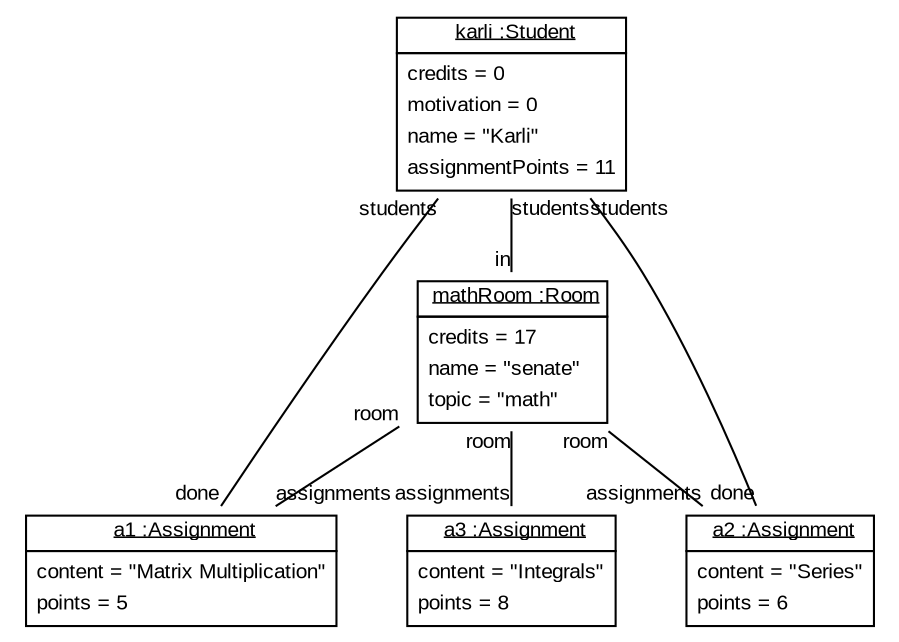 graph ObjectDiagram {
   node [shape = none, fontsize = 10, fontname = "Arial"];
   edge [fontsize = 10, fontname = "Arial"];
   compound=true;

karli [label=<<table border='0' cellborder='1' cellspacing='0'> <tr> <td href="../examples/org/sdmlib/examples/studyrightWithAssignments/model/Student.java"> <u>karli :Student</u></td></tr><tr><td><table border='0' cellborder='0' cellspacing='0'><tr><td align='left'>credits = 0</td></tr><tr><td align='left'>motivation = 0</td></tr><tr><td align='left'>name = "Karli"</td></tr><tr><td align='left'>assignmentPoints = 11</td></tr></table></td></tr></table>>];
mathRoom [label=<<table border='0' cellborder='1' cellspacing='0'> <tr> <td href="../examples/org/sdmlib/examples/studyrightWithAssignments/model/Room.java"> <u>mathRoom :Room</u></td></tr><tr><td><table border='0' cellborder='0' cellspacing='0'><tr><td align='left'>credits = 17</td></tr><tr><td align='left'>name = "senate"</td></tr><tr><td align='left'>topic = "math"</td></tr></table></td></tr></table>>];
a1 [label=<<table border='0' cellborder='1' cellspacing='0'> <tr> <td href="../examples/org/sdmlib/examples/studyrightWithAssignments/model/Assignment.java"> <u>a1 :Assignment</u></td></tr><tr><td><table border='0' cellborder='0' cellspacing='0'><tr><td align='left'>content = "Matrix Multiplication"</td></tr><tr><td align='left'>points = 5</td></tr></table></td></tr></table>>];
a2 [label=<<table border='0' cellborder='1' cellspacing='0'> <tr> <td href="../examples/org/sdmlib/examples/studyrightWithAssignments/model/Assignment.java"> <u>a2 :Assignment</u></td></tr><tr><td><table border='0' cellborder='0' cellspacing='0'><tr><td align='left'>content = "Series"</td></tr><tr><td align='left'>points = 6</td></tr></table></td></tr></table>>];
a3 [label=<<table border='0' cellborder='1' cellspacing='0'> <tr> <td href="../examples/org/sdmlib/examples/studyrightWithAssignments/model/Assignment.java"> <u>a3 :Assignment</u></td></tr><tr><td><table border='0' cellborder='0' cellspacing='0'><tr><td align='left'>content = "Integrals"</td></tr><tr><td align='left'>points = 8</td></tr></table></td></tr></table>>];

karli -- mathRoom [headlabel = "in" taillabel = "students"];
karli -- a1 [headlabel = "done" taillabel = "students"];
karli -- a2 [headlabel = "done" taillabel = "students"];
mathRoom -- a1 [headlabel = "assignments" taillabel = "room"];
mathRoom -- a2 [headlabel = "assignments" taillabel = "room"];
mathRoom -- a3 [headlabel = "assignments" taillabel = "room"];
}
